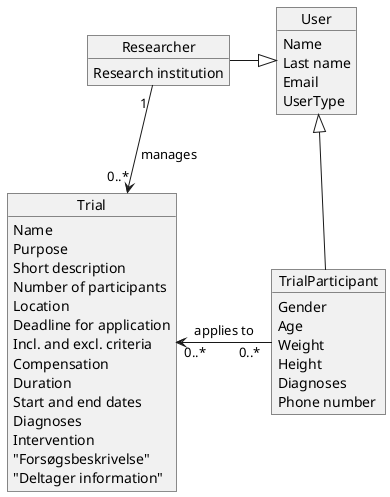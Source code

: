 @startuml
'https://plantuml.com/class-diagram

object User {
    Name
    Last name
    Email
    UserType
}

object TrialParticipant {
    Gender
    Age
    Weight
    Height
    Diagnoses
    Phone number
}

object Researcher {
    Research institution
}

object Trial {
    Name
    Purpose
    Short description
    Number of participants
    Location
    Deadline for application
    Incl. and excl. criteria
    Compensation
    Duration
    Start and end dates
    Diagnoses
    Intervention
    "Forsøgsbeskrivelse"
    "Deltager information"
}

User <|-- TrialParticipant
Researcher -|> User
Trial "0..*" <- "0..* " TrialParticipant : applies to
Researcher "1 " --> "0..*" Trial : manages


@enduml